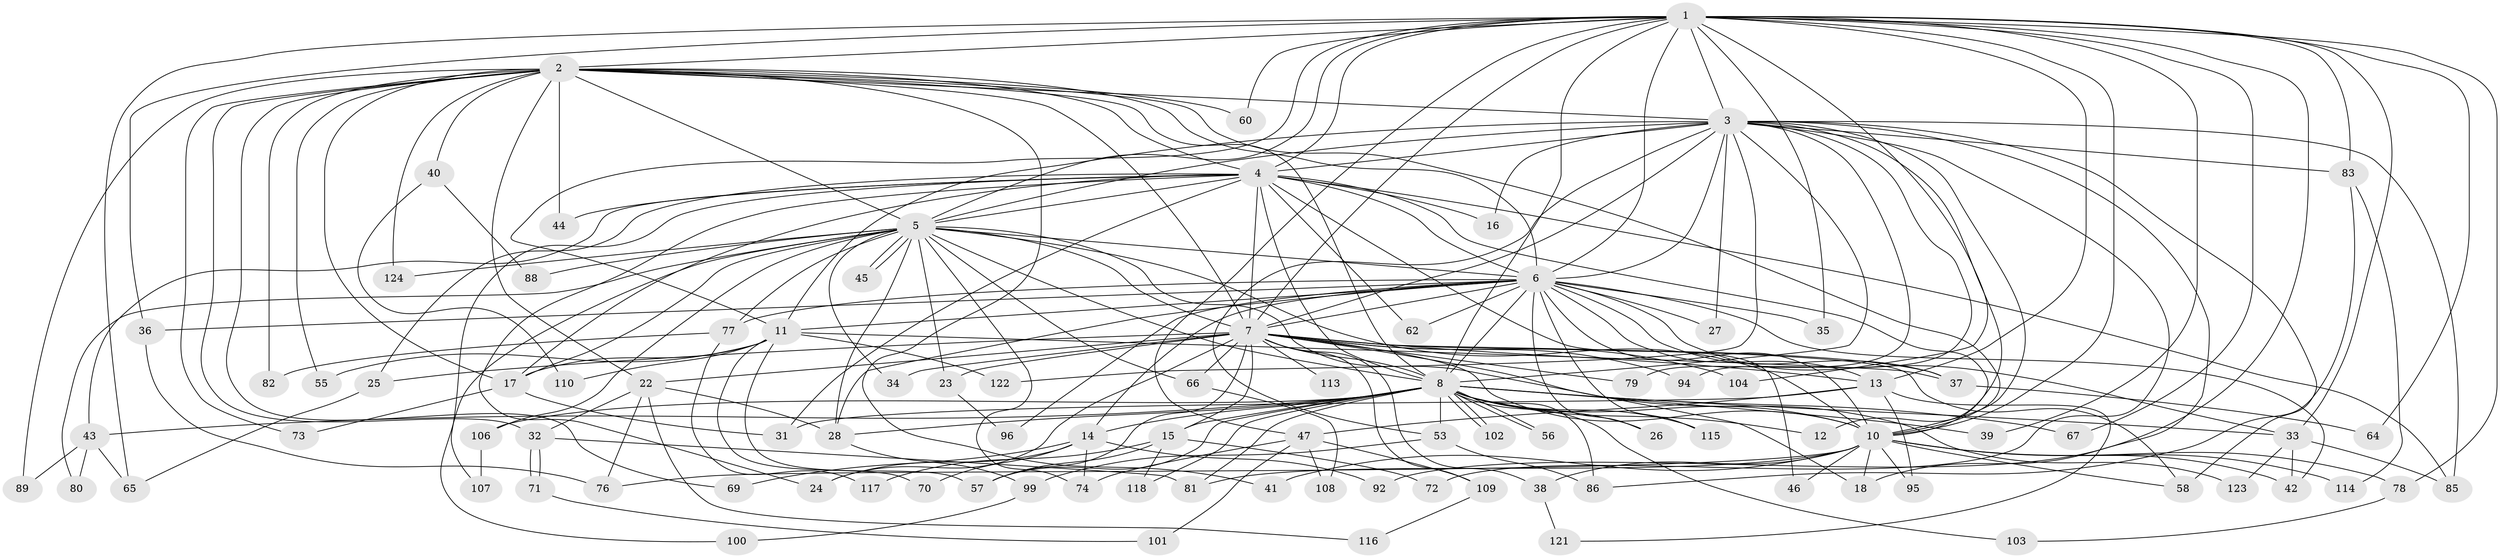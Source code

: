 // original degree distribution, {21: 0.04032258064516129, 22: 0.008064516129032258, 23: 0.008064516129032258, 25: 0.008064516129032258, 19: 0.008064516129032258, 33: 0.008064516129032258, 8: 0.016129032258064516, 2: 0.5483870967741935, 7: 0.016129032258064516, 6: 0.024193548387096774, 5: 0.024193548387096774, 3: 0.1935483870967742, 4: 0.0967741935483871}
// Generated by graph-tools (version 1.1) at 2025/41/03/06/25 10:41:42]
// undirected, 95 vertices, 227 edges
graph export_dot {
graph [start="1"]
  node [color=gray90,style=filled];
  1 [super="+20"];
  2 [super="+30"];
  3 [super="+75"];
  4 [super="+98"];
  5 [super="+63"];
  6 [super="+59"];
  7 [super="+9"];
  8 [super="+29"];
  10 [super="+112"];
  11 [super="+19"];
  12;
  13;
  14 [super="+54"];
  15 [super="+61"];
  16;
  17 [super="+50"];
  18 [super="+21"];
  22 [super="+87"];
  23 [super="+52"];
  24;
  25;
  26;
  27;
  28 [super="+48"];
  31 [super="+84"];
  32;
  33 [super="+51"];
  34;
  35;
  36;
  37 [super="+49"];
  38;
  39;
  40;
  41;
  42 [super="+120"];
  43 [super="+68"];
  44;
  45;
  46;
  47;
  53 [super="+119"];
  55;
  56;
  57 [super="+93"];
  58 [super="+105"];
  60;
  62;
  64;
  65 [super="+111"];
  66;
  67;
  69;
  70;
  71;
  72;
  73;
  74 [super="+97"];
  76 [super="+90"];
  77;
  78;
  79;
  80;
  81 [super="+91"];
  82;
  83;
  85;
  86;
  88;
  89;
  92;
  94;
  95;
  96;
  99;
  100;
  101;
  102;
  103;
  104;
  106;
  107;
  108;
  109;
  110;
  113;
  114;
  115;
  116;
  117;
  118;
  121;
  122;
  123;
  124;
  1 -- 2;
  1 -- 3;
  1 -- 4;
  1 -- 5;
  1 -- 6;
  1 -- 7 [weight=2];
  1 -- 8;
  1 -- 10;
  1 -- 11;
  1 -- 36;
  1 -- 47;
  1 -- 60;
  1 -- 64;
  1 -- 67;
  1 -- 78;
  1 -- 83;
  1 -- 92;
  1 -- 104;
  1 -- 65;
  1 -- 35;
  1 -- 39;
  1 -- 13;
  1 -- 33;
  2 -- 3;
  2 -- 4;
  2 -- 5;
  2 -- 6;
  2 -- 7 [weight=2];
  2 -- 8;
  2 -- 10;
  2 -- 22;
  2 -- 40 [weight=2];
  2 -- 41;
  2 -- 44;
  2 -- 55;
  2 -- 60;
  2 -- 69;
  2 -- 73;
  2 -- 82;
  2 -- 89;
  2 -- 124;
  2 -- 32;
  2 -- 17;
  3 -- 4 [weight=2];
  3 -- 5;
  3 -- 6;
  3 -- 7 [weight=2];
  3 -- 8;
  3 -- 10;
  3 -- 12;
  3 -- 16;
  3 -- 18;
  3 -- 27;
  3 -- 53;
  3 -- 72;
  3 -- 79;
  3 -- 83;
  3 -- 94;
  3 -- 122;
  3 -- 85;
  3 -- 11;
  3 -- 58;
  4 -- 5;
  4 -- 6;
  4 -- 7 [weight=2];
  4 -- 8;
  4 -- 10;
  4 -- 16;
  4 -- 17;
  4 -- 24;
  4 -- 25;
  4 -- 31;
  4 -- 43;
  4 -- 44;
  4 -- 46;
  4 -- 62;
  4 -- 107;
  4 -- 85;
  5 -- 6;
  5 -- 7 [weight=2];
  5 -- 8;
  5 -- 10;
  5 -- 34;
  5 -- 45;
  5 -- 45;
  5 -- 66;
  5 -- 77;
  5 -- 80;
  5 -- 88;
  5 -- 100;
  5 -- 106;
  5 -- 124;
  5 -- 74;
  5 -- 28;
  5 -- 17;
  5 -- 18;
  5 -- 23;
  6 -- 7 [weight=2];
  6 -- 8;
  6 -- 10;
  6 -- 11;
  6 -- 13 [weight=2];
  6 -- 14;
  6 -- 26;
  6 -- 27;
  6 -- 28;
  6 -- 33;
  6 -- 35;
  6 -- 36;
  6 -- 37;
  6 -- 42;
  6 -- 62;
  6 -- 77;
  6 -- 96;
  6 -- 115;
  7 -- 8 [weight=3];
  7 -- 10 [weight=2];
  7 -- 23 [weight=2];
  7 -- 24;
  7 -- 25;
  7 -- 37;
  7 -- 79;
  7 -- 94;
  7 -- 104;
  7 -- 109;
  7 -- 113 [weight=2];
  7 -- 66;
  7 -- 13;
  7 -- 15;
  7 -- 22 [weight=2];
  7 -- 34;
  7 -- 38;
  7 -- 58;
  7 -- 123;
  7 -- 57;
  8 -- 10 [weight=2];
  8 -- 12;
  8 -- 14;
  8 -- 15;
  8 -- 26;
  8 -- 33;
  8 -- 39;
  8 -- 43 [weight=2];
  8 -- 53;
  8 -- 56;
  8 -- 56;
  8 -- 57;
  8 -- 67;
  8 -- 81;
  8 -- 86;
  8 -- 102;
  8 -- 102;
  8 -- 103;
  8 -- 106;
  8 -- 115;
  8 -- 118;
  8 -- 28;
  10 -- 18;
  10 -- 38;
  10 -- 41;
  10 -- 42;
  10 -- 46;
  10 -- 58;
  10 -- 78;
  10 -- 95;
  10 -- 114;
  10 -- 81;
  10 -- 76;
  11 -- 17;
  11 -- 70;
  11 -- 110;
  11 -- 122;
  11 -- 57;
  11 -- 55;
  11 -- 37;
  13 -- 31;
  13 -- 47;
  13 -- 95;
  13 -- 121;
  14 -- 69;
  14 -- 70;
  14 -- 74;
  14 -- 92;
  14 -- 24;
  15 -- 72;
  15 -- 117;
  15 -- 118;
  15 -- 57;
  17 -- 31;
  17 -- 73;
  22 -- 28;
  22 -- 32;
  22 -- 76;
  22 -- 116;
  23 -- 96;
  25 -- 65;
  28 -- 99;
  32 -- 71;
  32 -- 71;
  32 -- 81;
  33 -- 123;
  33 -- 85;
  33 -- 42;
  36 -- 76;
  37 -- 64;
  38 -- 121;
  40 -- 88;
  40 -- 110;
  43 -- 80;
  43 -- 89;
  43 -- 65;
  47 -- 74;
  47 -- 101;
  47 -- 108;
  47 -- 109;
  53 -- 99;
  53 -- 86;
  66 -- 108;
  71 -- 101;
  77 -- 82;
  77 -- 117;
  78 -- 103;
  83 -- 86;
  83 -- 114;
  99 -- 100;
  106 -- 107;
  109 -- 116;
}
